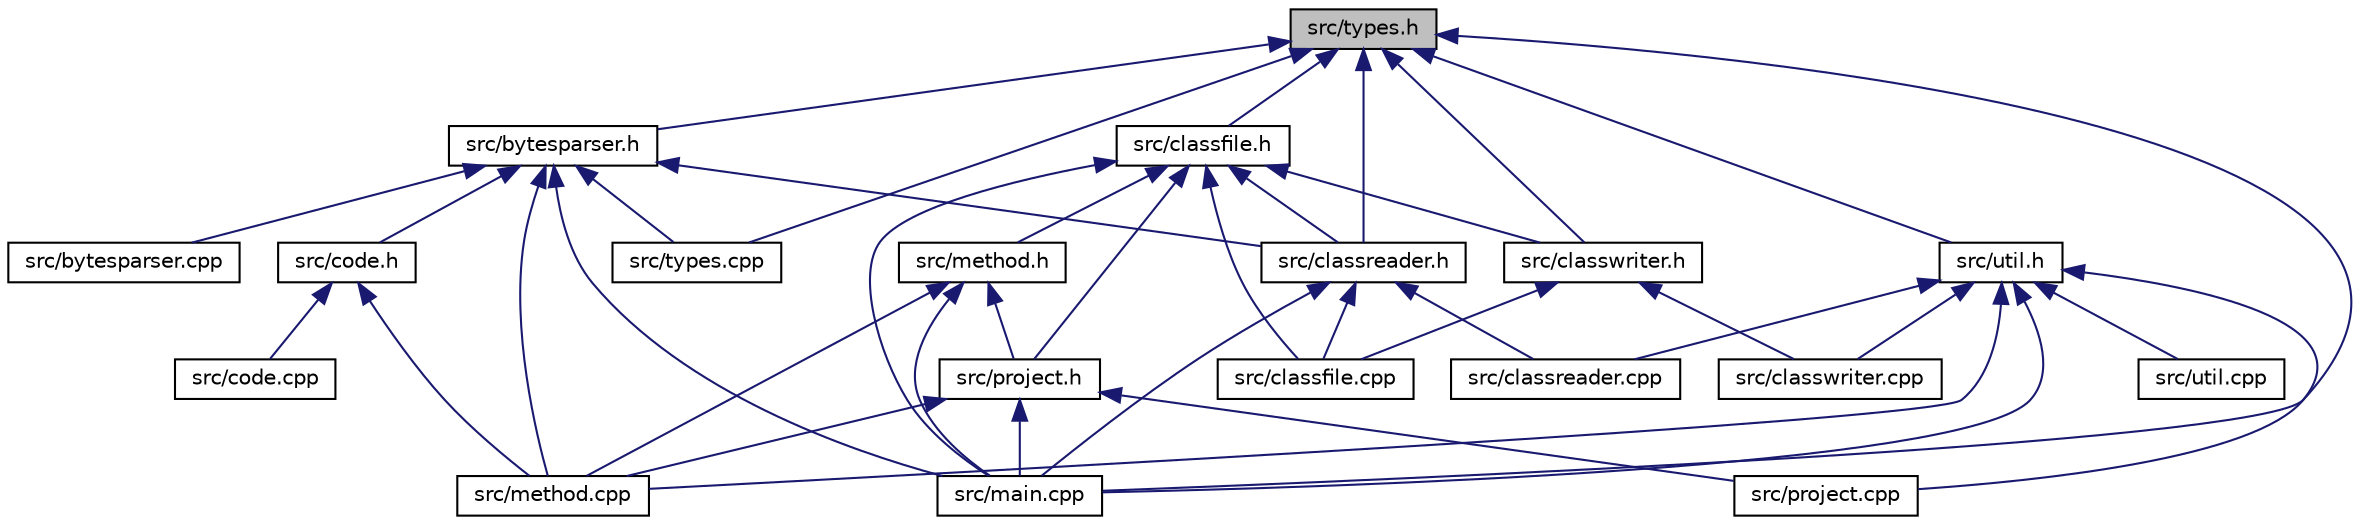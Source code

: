 digraph "src/types.h"
{
  bgcolor="transparent";
  edge [fontname="Helvetica",fontsize="10",labelfontname="Helvetica",labelfontsize="10"];
  node [fontname="Helvetica",fontsize="10",shape=record];
  Node6 [label="src/types.h",height=0.2,width=0.4,color="black", fillcolor="grey75", style="filled", fontcolor="black"];
  Node6 -> Node7 [dir="back",color="midnightblue",fontsize="10",style="solid"];
  Node7 [label="src/bytesparser.h",height=0.2,width=0.4,color="black",URL="$bytesparser_8h.html"];
  Node7 -> Node8 [dir="back",color="midnightblue",fontsize="10",style="solid"];
  Node8 [label="src/bytesparser.cpp",height=0.2,width=0.4,color="black",URL="$bytesparser_8cpp.html"];
  Node7 -> Node9 [dir="back",color="midnightblue",fontsize="10",style="solid"];
  Node9 [label="src/classreader.h",height=0.2,width=0.4,color="black",URL="$classreader_8h.html"];
  Node9 -> Node10 [dir="back",color="midnightblue",fontsize="10",style="solid"];
  Node10 [label="src/classfile.cpp",height=0.2,width=0.4,color="black",URL="$classfile_8cpp.html"];
  Node9 -> Node11 [dir="back",color="midnightblue",fontsize="10",style="solid"];
  Node11 [label="src/classreader.cpp",height=0.2,width=0.4,color="black",URL="$classreader_8cpp.html"];
  Node9 -> Node12 [dir="back",color="midnightblue",fontsize="10",style="solid"];
  Node12 [label="src/main.cpp",height=0.2,width=0.4,color="black",URL="$main_8cpp.html"];
  Node7 -> Node13 [dir="back",color="midnightblue",fontsize="10",style="solid"];
  Node13 [label="src/code.h",height=0.2,width=0.4,color="black",URL="$code_8h.html"];
  Node13 -> Node14 [dir="back",color="midnightblue",fontsize="10",style="solid"];
  Node14 [label="src/code.cpp",height=0.2,width=0.4,color="black",URL="$code_8cpp.html"];
  Node13 -> Node15 [dir="back",color="midnightblue",fontsize="10",style="solid"];
  Node15 [label="src/method.cpp",height=0.2,width=0.4,color="black",URL="$method_8cpp.html"];
  Node7 -> Node12 [dir="back",color="midnightblue",fontsize="10",style="solid"];
  Node7 -> Node15 [dir="back",color="midnightblue",fontsize="10",style="solid"];
  Node7 -> Node16 [dir="back",color="midnightblue",fontsize="10",style="solid"];
  Node16 [label="src/types.cpp",height=0.2,width=0.4,color="black",URL="$types_8cpp.html"];
  Node6 -> Node17 [dir="back",color="midnightblue",fontsize="10",style="solid"];
  Node17 [label="src/classfile.h",height=0.2,width=0.4,color="black",URL="$classfile_8h.html"];
  Node17 -> Node10 [dir="back",color="midnightblue",fontsize="10",style="solid"];
  Node17 -> Node9 [dir="back",color="midnightblue",fontsize="10",style="solid"];
  Node17 -> Node18 [dir="back",color="midnightblue",fontsize="10",style="solid"];
  Node18 [label="src/classwriter.h",height=0.2,width=0.4,color="black",URL="$classwriter_8h.html"];
  Node18 -> Node10 [dir="back",color="midnightblue",fontsize="10",style="solid"];
  Node18 -> Node19 [dir="back",color="midnightblue",fontsize="10",style="solid"];
  Node19 [label="src/classwriter.cpp",height=0.2,width=0.4,color="black",URL="$classwriter_8cpp.html"];
  Node17 -> Node12 [dir="back",color="midnightblue",fontsize="10",style="solid"];
  Node17 -> Node20 [dir="back",color="midnightblue",fontsize="10",style="solid"];
  Node20 [label="src/method.h",height=0.2,width=0.4,color="black",URL="$method_8h.html"];
  Node20 -> Node12 [dir="back",color="midnightblue",fontsize="10",style="solid"];
  Node20 -> Node21 [dir="back",color="midnightblue",fontsize="10",style="solid"];
  Node21 [label="src/project.h",height=0.2,width=0.4,color="black",URL="$project_8h.html"];
  Node21 -> Node12 [dir="back",color="midnightblue",fontsize="10",style="solid"];
  Node21 -> Node15 [dir="back",color="midnightblue",fontsize="10",style="solid"];
  Node21 -> Node22 [dir="back",color="midnightblue",fontsize="10",style="solid"];
  Node22 [label="src/project.cpp",height=0.2,width=0.4,color="black",URL="$project_8cpp.html"];
  Node20 -> Node15 [dir="back",color="midnightblue",fontsize="10",style="solid"];
  Node17 -> Node21 [dir="back",color="midnightblue",fontsize="10",style="solid"];
  Node6 -> Node9 [dir="back",color="midnightblue",fontsize="10",style="solid"];
  Node6 -> Node18 [dir="back",color="midnightblue",fontsize="10",style="solid"];
  Node6 -> Node23 [dir="back",color="midnightblue",fontsize="10",style="solid"];
  Node23 [label="src/util.h",height=0.2,width=0.4,color="black",URL="$util_8h.html"];
  Node23 -> Node11 [dir="back",color="midnightblue",fontsize="10",style="solid"];
  Node23 -> Node19 [dir="back",color="midnightblue",fontsize="10",style="solid"];
  Node23 -> Node12 [dir="back",color="midnightblue",fontsize="10",style="solid"];
  Node23 -> Node15 [dir="back",color="midnightblue",fontsize="10",style="solid"];
  Node23 -> Node22 [dir="back",color="midnightblue",fontsize="10",style="solid"];
  Node23 -> Node24 [dir="back",color="midnightblue",fontsize="10",style="solid"];
  Node24 [label="src/util.cpp",height=0.2,width=0.4,color="black",URL="$util_8cpp.html"];
  Node6 -> Node12 [dir="back",color="midnightblue",fontsize="10",style="solid"];
  Node6 -> Node16 [dir="back",color="midnightblue",fontsize="10",style="solid"];
}
